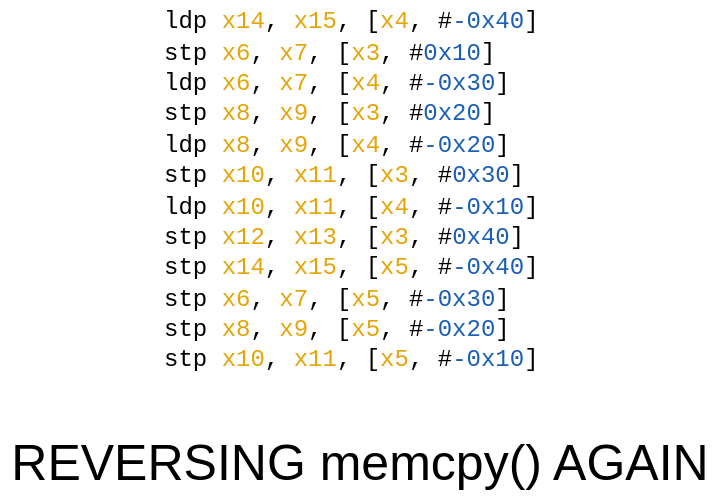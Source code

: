 <mxfile version="24.6.4" type="device">
  <diagram name="Page-1" id="NU-SdLu3wrM1XWiGg_Hs">
    <mxGraphModel dx="1434" dy="802" grid="1" gridSize="10" guides="1" tooltips="1" connect="1" arrows="1" fold="1" page="1" pageScale="1" pageWidth="850" pageHeight="1100" math="0" shadow="0">
      <root>
        <mxCell id="0" />
        <mxCell id="1" parent="0" />
        <mxCell id="0WRzadt97zoSKVtm6kNQ-2" value="&lt;font face=&quot;Courier New&quot;&gt;ldp     &lt;font color=&quot;#e5a50a&quot;&gt;x14&lt;/font&gt;, &lt;font color=&quot;#e5a50a&quot;&gt;x15&lt;/font&gt;, [&lt;font color=&quot;#e5a50a&quot;&gt;x4&lt;/font&gt;, #&lt;font color=&quot;#1a5fb4&quot;&gt;-0x40&lt;/font&gt;]&lt;br&gt;stp     &lt;font color=&quot;#e5a50a&quot;&gt;x6&lt;/font&gt;, &lt;font color=&quot;#e5a50a&quot;&gt;x7&lt;/font&gt;, [&lt;font color=&quot;#e5a50a&quot;&gt;x3&lt;/font&gt;, #&lt;font color=&quot;#1a5fb4&quot;&gt;0x10&lt;/font&gt;]&lt;br&gt;ldp     &lt;font color=&quot;#e5a50a&quot;&gt;x6&lt;/font&gt;, &lt;font color=&quot;#e5a50a&quot;&gt;x7&lt;/font&gt;, [&lt;font color=&quot;#e5a50a&quot;&gt;x4&lt;/font&gt;, #&lt;font color=&quot;#1a5fb4&quot;&gt;-0x30&lt;/font&gt;]&lt;br&gt;stp     &lt;font color=&quot;#e5a50a&quot;&gt;x8&lt;/font&gt;, &lt;font color=&quot;#e5a50a&quot;&gt;x9&lt;/font&gt;, [&lt;font color=&quot;#e5a50a&quot;&gt;x3&lt;/font&gt;, #&lt;font color=&quot;#1a5fb4&quot;&gt;0x20&lt;/font&gt;]&lt;br&gt;ldp     &lt;font color=&quot;#e5a50a&quot;&gt;x8&lt;/font&gt;, &lt;font color=&quot;#e5a50a&quot;&gt;x9&lt;/font&gt;, [&lt;font color=&quot;#e5a50a&quot;&gt;x4&lt;/font&gt;, #&lt;font color=&quot;#1a5fb4&quot;&gt;-0x20&lt;/font&gt;]&lt;br&gt;stp     &lt;font color=&quot;#e5a50a&quot;&gt;x10&lt;/font&gt;, &lt;font color=&quot;#e5a50a&quot;&gt;x11&lt;/font&gt;, [&lt;font color=&quot;#e5a50a&quot;&gt;x3&lt;/font&gt;, #&lt;font color=&quot;#1a5fb4&quot;&gt;0x30&lt;/font&gt;]&lt;br&gt;ldp     &lt;font color=&quot;#e5a50a&quot;&gt;x10&lt;/font&gt;, &lt;font color=&quot;#e5a50a&quot;&gt;x11&lt;/font&gt;, [&lt;font color=&quot;#e5a50a&quot;&gt;x4&lt;/font&gt;, #&lt;font color=&quot;#1a5fb4&quot;&gt;-0x10&lt;/font&gt;]&lt;br&gt;stp     &lt;font color=&quot;#e5a50a&quot;&gt;x12&lt;/font&gt;, &lt;font color=&quot;#e5a50a&quot;&gt;x13&lt;/font&gt;, [&lt;font color=&quot;#e5a50a&quot;&gt;x3&lt;/font&gt;, #&lt;font color=&quot;#1a5fb4&quot;&gt;0x40&lt;/font&gt;]&lt;br&gt;stp     &lt;font color=&quot;#e5a50a&quot;&gt;x14&lt;/font&gt;, &lt;font color=&quot;#e5a50a&quot;&gt;x15&lt;/font&gt;, [&lt;font color=&quot;#e5a50a&quot;&gt;x5&lt;/font&gt;, #&lt;font color=&quot;#1a5fb4&quot;&gt;-0x40&lt;/font&gt;]&lt;br&gt;stp     &lt;font color=&quot;#e5a50a&quot;&gt;x6&lt;/font&gt;, &lt;font color=&quot;#e5a50a&quot;&gt;x7&lt;/font&gt;, [&lt;font color=&quot;#e5a50a&quot;&gt;x5&lt;/font&gt;, #&lt;font color=&quot;#1a5fb4&quot;&gt;-0x30&lt;/font&gt;]&lt;br&gt;stp     &lt;font color=&quot;#e5a50a&quot;&gt;x8&lt;/font&gt;, &lt;font color=&quot;#e5a50a&quot;&gt;x9&lt;/font&gt;, [&lt;font color=&quot;#e5a50a&quot;&gt;x5&lt;/font&gt;, #&lt;font color=&quot;#1a5fb4&quot;&gt;-0x20&lt;/font&gt;]&lt;br&gt;stp     &lt;font color=&quot;#e5a50a&quot;&gt;x10&lt;/font&gt;, &lt;font color=&quot;#e5a50a&quot;&gt;x11&lt;/font&gt;, [&lt;font color=&quot;#e5a50a&quot;&gt;x5&lt;/font&gt;, #&lt;font color=&quot;#1a5fb4&quot;&gt;-0x10&lt;/font&gt;]&lt;/font&gt;" style="text;html=1;align=left;verticalAlign=middle;whiteSpace=wrap;rounded=0;strokeColor=none;" vertex="1" parent="1">
          <mxGeometry x="280" y="80" width="190" height="190" as="geometry" />
        </mxCell>
        <mxCell id="0WRzadt97zoSKVtm6kNQ-4" value="&lt;font style=&quot;font-size: 25px;&quot; face=&quot;Helvetica&quot;&gt;REVERSING memcpy() AGAIN&lt;/font&gt;" style="text;html=1;align=center;verticalAlign=middle;whiteSpace=wrap;rounded=0;" vertex="1" parent="1">
          <mxGeometry x="200" y="290" width="360" height="40" as="geometry" />
        </mxCell>
      </root>
    </mxGraphModel>
  </diagram>
</mxfile>
